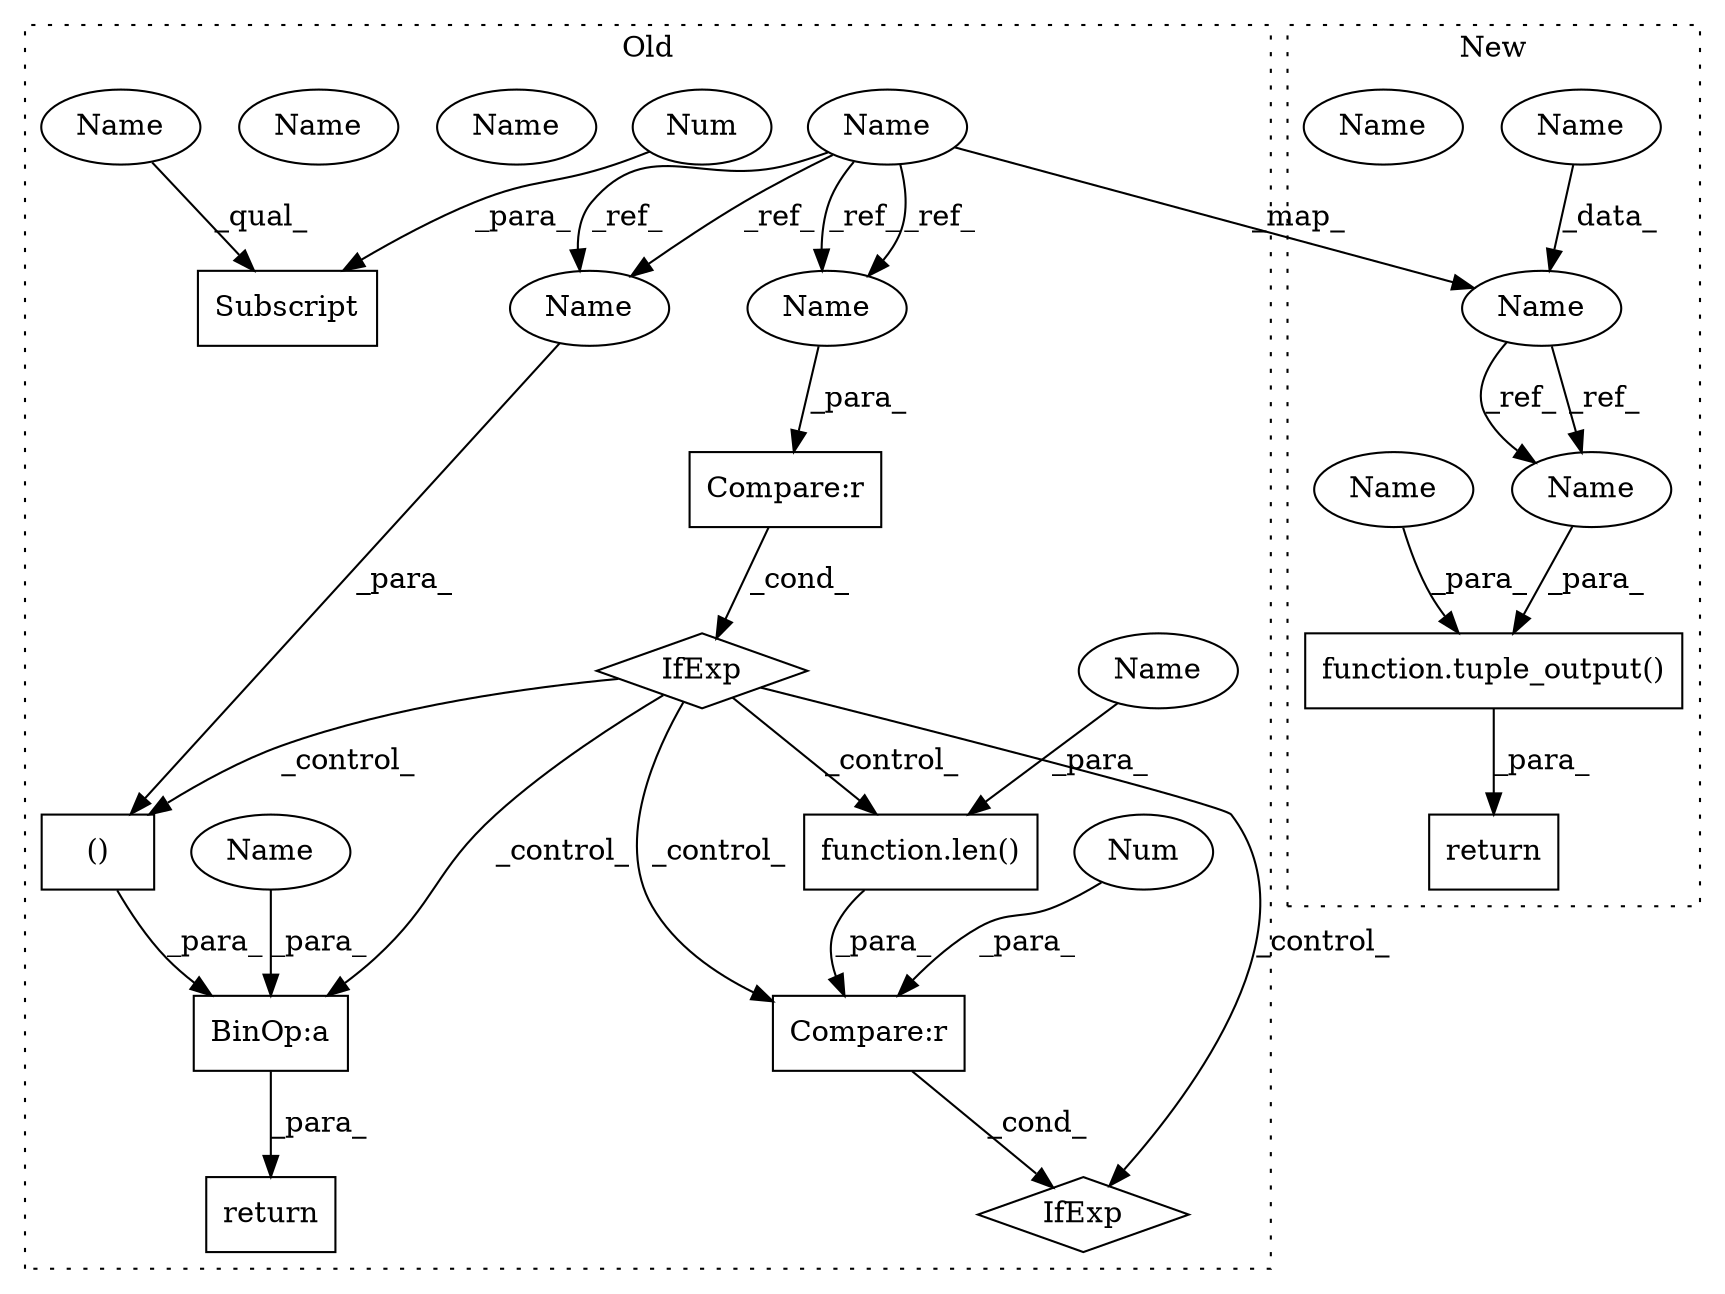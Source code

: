 digraph G {
subgraph cluster0 {
1 [label="()" a="54" s="32056" l="0" shape="box"];
3 [label="BinOp:a" a="82" s="32059" l="3" shape="box"];
4 [label="Compare:r" a="40" s="32073" l="16" shape="box"];
5 [label="Name" a="87" s="31924" l="4" shape="ellipse"];
8 [label="IfExp" a="51" s="32069,32089" l="4,6" shape="diamond"];
9 [label="return" a="93" s="32043" l="7" shape="box"];
11 [label="Compare:r" a="40" s="32126" l="16" shape="box"];
12 [label="IfExp" a="51" s="32122,32142" l="4,6" shape="diamond"];
13 [label="Subscript" a="63" s="32113,0" l="9,0" shape="box"];
14 [label="Num" a="76" s="32141" l="1" shape="ellipse"];
15 [label="Num" a="76" s="32120" l="1" shape="ellipse"];
16 [label="function.len()" a="75" s="32126,32136" l="4,1" shape="box"];
17 [label="Name" a="87" s="32073" l="4" shape="ellipse"];
18 [label="Name" a="87" s="32052" l="4" shape="ellipse"];
19 [label="Name" a="87" s="32113" l="6" shape="ellipse"];
20 [label="Name" a="87" s="32130" l="6" shape="ellipse"];
21 [label="Name" a="87" s="32062" l="6" shape="ellipse"];
25 [label="Name" a="87" s="32052" l="4" shape="ellipse"];
26 [label="Name" a="87" s="32073" l="4" shape="ellipse"];
label = "Old";
style="dotted";
}
subgraph cluster1 {
2 [label="function.tuple_output()" a="75" s="31973,31998" l="13,1" shape="box"];
6 [label="Name" a="87" s="31847" l="4" shape="ellipse"];
7 [label="Name" a="87" s="31317" l="4" shape="ellipse"];
10 [label="return" a="93" s="31966" l="7" shape="box"];
22 [label="Name" a="87" s="31986" l="6" shape="ellipse"];
23 [label="Name" a="87" s="31994" l="4" shape="ellipse"];
24 [label="Name" a="87" s="31994" l="4" shape="ellipse"];
label = "New";
style="dotted";
}
1 -> 3 [label="_para_"];
2 -> 10 [label="_para_"];
3 -> 9 [label="_para_"];
4 -> 8 [label="_cond_"];
5 -> 25 [label="_ref_"];
5 -> 26 [label="_ref_"];
5 -> 6 [label="_map_"];
5 -> 26 [label="_ref_"];
5 -> 25 [label="_ref_"];
6 -> 24 [label="_ref_"];
6 -> 24 [label="_ref_"];
7 -> 6 [label="_data_"];
8 -> 3 [label="_control_"];
8 -> 12 [label="_control_"];
8 -> 11 [label="_control_"];
8 -> 1 [label="_control_"];
8 -> 16 [label="_control_"];
11 -> 12 [label="_cond_"];
14 -> 11 [label="_para_"];
15 -> 13 [label="_para_"];
16 -> 11 [label="_para_"];
19 -> 13 [label="_qual_"];
20 -> 16 [label="_para_"];
21 -> 3 [label="_para_"];
22 -> 2 [label="_para_"];
24 -> 2 [label="_para_"];
25 -> 1 [label="_para_"];
26 -> 4 [label="_para_"];
}